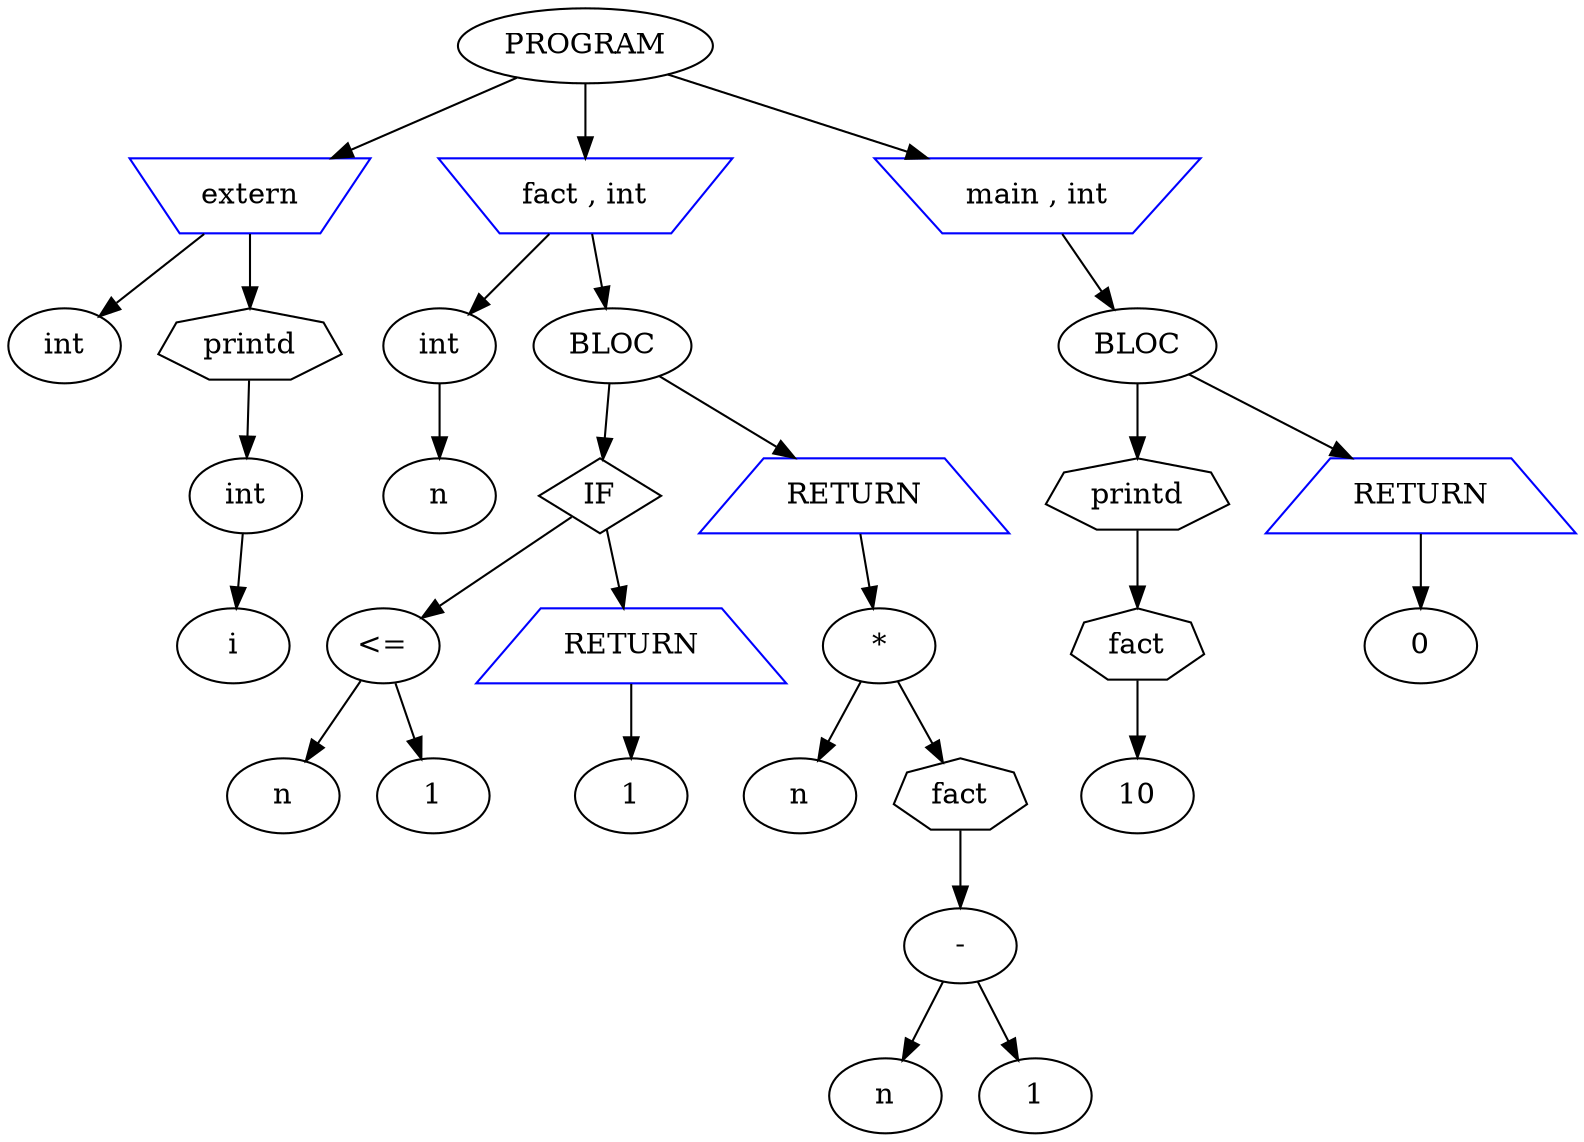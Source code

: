 //fichier DOT représentant le graph du fichier c analysé
digraph test {

node_0 [label="PROGRAM"];
node_1 [label="extern"shape=invtrapezium color=blue];
node_2 [label="int"];
node_3 [label="printd"shape=septagon];
node_4 [label="int"];
node_5 [label="i"];
node_9 [label="fact , int"shape=invtrapezium color=blue];
node_10 [label="int"];
node_11 [label="n"];
node_13 [label="BLOC"];
node_15 [label="IF"shape=diamond];
node_16 [label="<="];
node_17 [label="n"];
node_18 [label="1"];
node_20 [label="RETURN"shape=trapezium color=blue];
node_21 [label="1"];
node_24 [label="RETURN"shape=trapezium color=blue];
node_25 [label="*"];
node_26 [label="n"];
node_27 [label="fact"shape=septagon];
node_28 [label="-"];
node_29 [label="n"];
node_30 [label="1"];
node_37 [label="main , int"shape=invtrapezium color=blue];
node_39 [label="BLOC"];
node_41 [label="printd"shape=septagon];
node_42 [label="fact"shape=septagon];
node_43 [label="10"];
node_46 [label="RETURN"shape=trapezium color=blue];
node_47 [label="0"];
node_0 -> node_1;
node_0 -> node_9;
node_0 -> node_37;
node_1 -> node_2;
node_1 -> node_3;
node_3 -> node_4;
node_4 -> node_5;
node_9 -> node_10;
node_9 -> node_13;
node_10 -> node_11;
node_13 -> node_15;
node_13 -> node_24;
node_15 -> node_16;
node_15 -> node_20;
node_16 -> node_17;
node_16 -> node_18;
node_20 -> node_21;
node_24 -> node_25;
node_25 -> node_26;
node_25 -> node_27;
node_27 -> node_28;
node_28 -> node_29;
node_28 -> node_30;
node_37 -> node_39;
node_39 -> node_41;
node_39 -> node_46;
node_41 -> node_42;
node_42 -> node_43;
node_46 -> node_47;
}